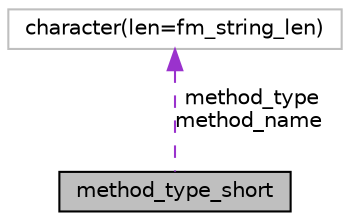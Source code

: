 digraph "method_type_short"
{
 // INTERACTIVE_SVG=YES
 // LATEX_PDF_SIZE
  edge [fontname="Helvetica",fontsize="10",labelfontname="Helvetica",labelfontsize="10"];
  node [fontname="Helvetica",fontsize="10",shape=record];
  Node1 [label="method_type_short",height=0.2,width=0.4,color="black", fillcolor="grey75", style="filled", fontcolor="black",tooltip="This method_type is the same as method_type except that the method_control string is not present...."];
  Node2 -> Node1 [dir="back",color="darkorchid3",fontsize="10",style="dashed",label=" method_type\nmethod_name" ,fontname="Helvetica"];
  Node2 [label="character(len=fm_string_len)",height=0.2,width=0.4,color="grey75", fillcolor="white", style="filled",tooltip=" "];
}

